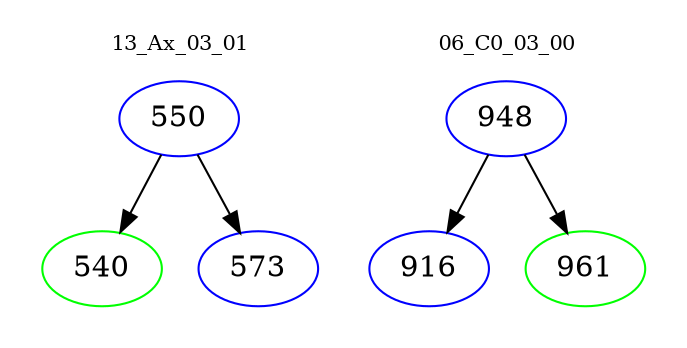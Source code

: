 digraph{
subgraph cluster_0 {
color = white
label = "13_Ax_03_01";
fontsize=10;
T0_550 [label="550", color="blue"]
T0_550 -> T0_540 [color="black"]
T0_540 [label="540", color="green"]
T0_550 -> T0_573 [color="black"]
T0_573 [label="573", color="blue"]
}
subgraph cluster_1 {
color = white
label = "06_C0_03_00";
fontsize=10;
T1_948 [label="948", color="blue"]
T1_948 -> T1_916 [color="black"]
T1_916 [label="916", color="blue"]
T1_948 -> T1_961 [color="black"]
T1_961 [label="961", color="green"]
}
}
